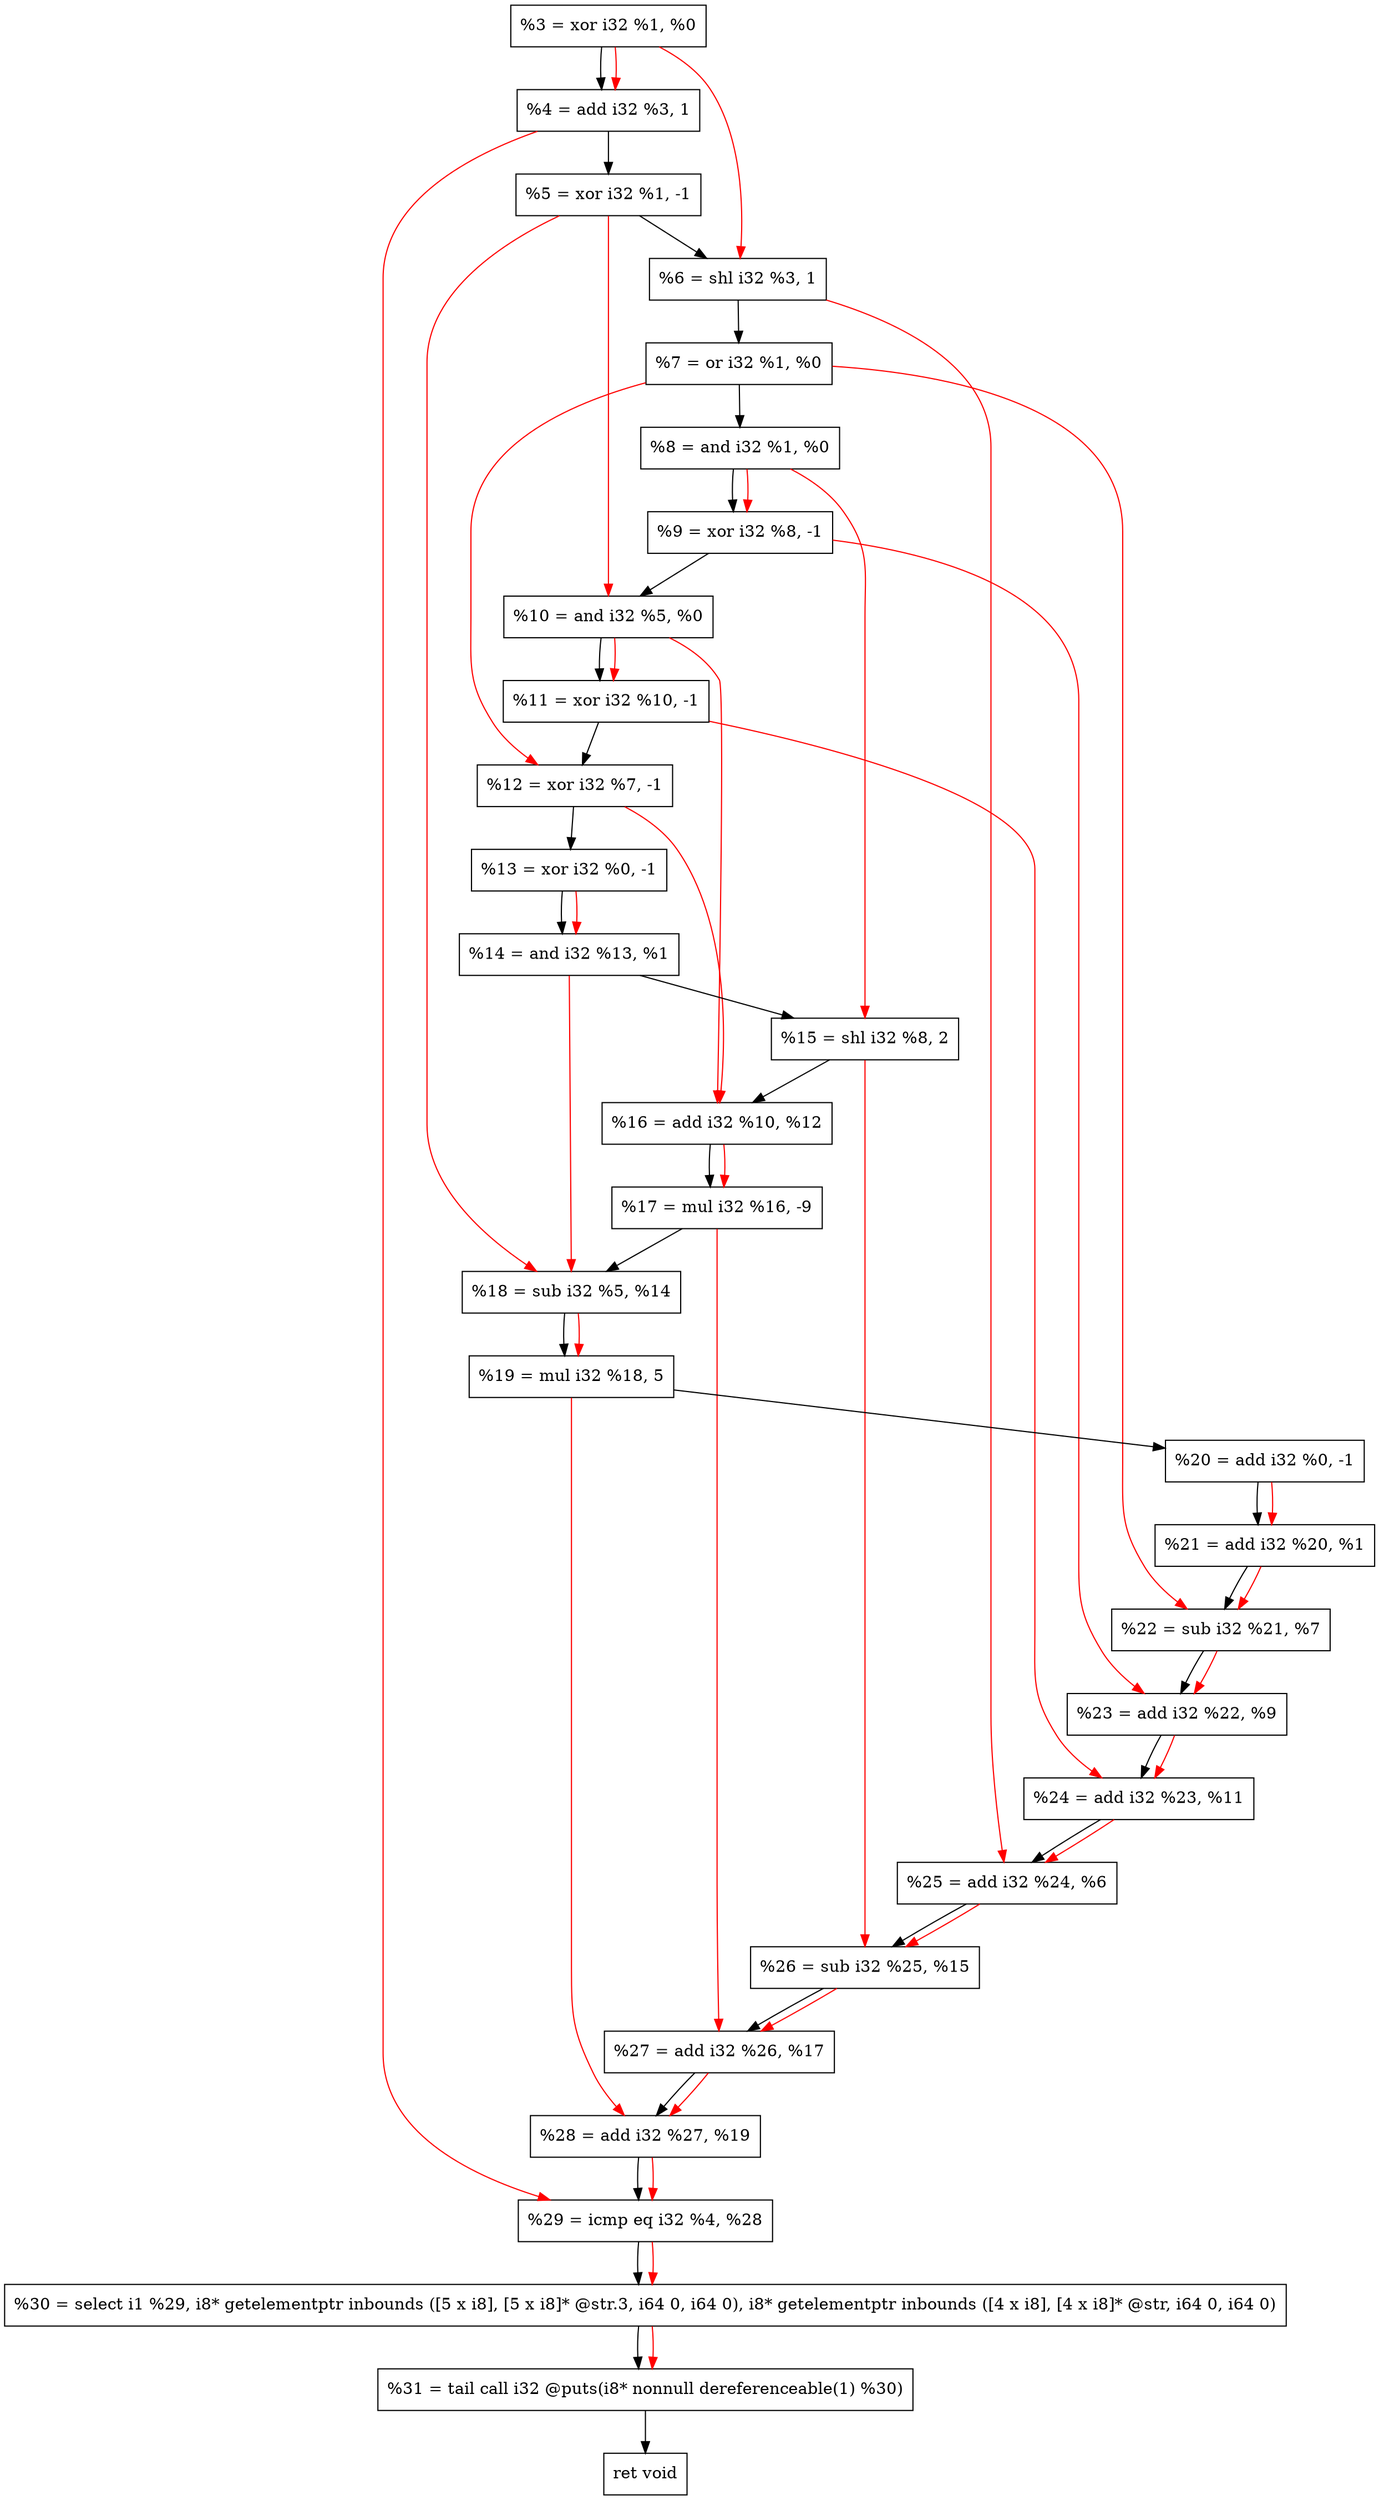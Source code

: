 digraph "DFG for'crackme' function" {
	Node0x15485d0[shape=record, label="  %3 = xor i32 %1, %0"];
	Node0x1548c80[shape=record, label="  %4 = add i32 %3, 1"];
	Node0x1548d40[shape=record, label="  %5 = xor i32 %1, -1"];
	Node0x1548db0[shape=record, label="  %6 = shl i32 %3, 1"];
	Node0x1548e20[shape=record, label="  %7 = or i32 %1, %0"];
	Node0x1548e90[shape=record, label="  %8 = and i32 %1, %0"];
	Node0x1548f00[shape=record, label="  %9 = xor i32 %8, -1"];
	Node0x1548f70[shape=record, label="  %10 = and i32 %5, %0"];
	Node0x1548fe0[shape=record, label="  %11 = xor i32 %10, -1"];
	Node0x1549050[shape=record, label="  %12 = xor i32 %7, -1"];
	Node0x15490c0[shape=record, label="  %13 = xor i32 %0, -1"];
	Node0x1549130[shape=record, label="  %14 = and i32 %13, %1"];
	Node0x15491d0[shape=record, label="  %15 = shl i32 %8, 2"];
	Node0x1549240[shape=record, label="  %16 = add i32 %10, %12"];
	Node0x15492e0[shape=record, label="  %17 = mul i32 %16, -9"];
	Node0x1549350[shape=record, label="  %18 = sub i32 %5, %14"];
	Node0x15493f0[shape=record, label="  %19 = mul i32 %18, 5"];
	Node0x1549460[shape=record, label="  %20 = add i32 %0, -1"];
	Node0x15494d0[shape=record, label="  %21 = add i32 %20, %1"];
	Node0x1549540[shape=record, label="  %22 = sub i32 %21, %7"];
	Node0x15495b0[shape=record, label="  %23 = add i32 %22, %9"];
	Node0x1549620[shape=record, label="  %24 = add i32 %23, %11"];
	Node0x1549690[shape=record, label="  %25 = add i32 %24, %6"];
	Node0x1549700[shape=record, label="  %26 = sub i32 %25, %15"];
	Node0x1549770[shape=record, label="  %27 = add i32 %26, %17"];
	Node0x15497e0[shape=record, label="  %28 = add i32 %27, %19"];
	Node0x1549850[shape=record, label="  %29 = icmp eq i32 %4, %28"];
	Node0x14e9268[shape=record, label="  %30 = select i1 %29, i8* getelementptr inbounds ([5 x i8], [5 x i8]* @str.3, i64 0, i64 0), i8* getelementptr inbounds ([4 x i8], [4 x i8]* @str, i64 0, i64 0)"];
	Node0x1549cf0[shape=record, label="  %31 = tail call i32 @puts(i8* nonnull dereferenceable(1) %30)"];
	Node0x1549d40[shape=record, label="  ret void"];
	Node0x15485d0 -> Node0x1548c80;
	Node0x1548c80 -> Node0x1548d40;
	Node0x1548d40 -> Node0x1548db0;
	Node0x1548db0 -> Node0x1548e20;
	Node0x1548e20 -> Node0x1548e90;
	Node0x1548e90 -> Node0x1548f00;
	Node0x1548f00 -> Node0x1548f70;
	Node0x1548f70 -> Node0x1548fe0;
	Node0x1548fe0 -> Node0x1549050;
	Node0x1549050 -> Node0x15490c0;
	Node0x15490c0 -> Node0x1549130;
	Node0x1549130 -> Node0x15491d0;
	Node0x15491d0 -> Node0x1549240;
	Node0x1549240 -> Node0x15492e0;
	Node0x15492e0 -> Node0x1549350;
	Node0x1549350 -> Node0x15493f0;
	Node0x15493f0 -> Node0x1549460;
	Node0x1549460 -> Node0x15494d0;
	Node0x15494d0 -> Node0x1549540;
	Node0x1549540 -> Node0x15495b0;
	Node0x15495b0 -> Node0x1549620;
	Node0x1549620 -> Node0x1549690;
	Node0x1549690 -> Node0x1549700;
	Node0x1549700 -> Node0x1549770;
	Node0x1549770 -> Node0x15497e0;
	Node0x15497e0 -> Node0x1549850;
	Node0x1549850 -> Node0x14e9268;
	Node0x14e9268 -> Node0x1549cf0;
	Node0x1549cf0 -> Node0x1549d40;
edge [color=red]
	Node0x15485d0 -> Node0x1548c80;
	Node0x15485d0 -> Node0x1548db0;
	Node0x1548e90 -> Node0x1548f00;
	Node0x1548d40 -> Node0x1548f70;
	Node0x1548f70 -> Node0x1548fe0;
	Node0x1548e20 -> Node0x1549050;
	Node0x15490c0 -> Node0x1549130;
	Node0x1548e90 -> Node0x15491d0;
	Node0x1548f70 -> Node0x1549240;
	Node0x1549050 -> Node0x1549240;
	Node0x1549240 -> Node0x15492e0;
	Node0x1548d40 -> Node0x1549350;
	Node0x1549130 -> Node0x1549350;
	Node0x1549350 -> Node0x15493f0;
	Node0x1549460 -> Node0x15494d0;
	Node0x15494d0 -> Node0x1549540;
	Node0x1548e20 -> Node0x1549540;
	Node0x1549540 -> Node0x15495b0;
	Node0x1548f00 -> Node0x15495b0;
	Node0x15495b0 -> Node0x1549620;
	Node0x1548fe0 -> Node0x1549620;
	Node0x1549620 -> Node0x1549690;
	Node0x1548db0 -> Node0x1549690;
	Node0x1549690 -> Node0x1549700;
	Node0x15491d0 -> Node0x1549700;
	Node0x1549700 -> Node0x1549770;
	Node0x15492e0 -> Node0x1549770;
	Node0x1549770 -> Node0x15497e0;
	Node0x15493f0 -> Node0x15497e0;
	Node0x1548c80 -> Node0x1549850;
	Node0x15497e0 -> Node0x1549850;
	Node0x1549850 -> Node0x14e9268;
	Node0x14e9268 -> Node0x1549cf0;
}
